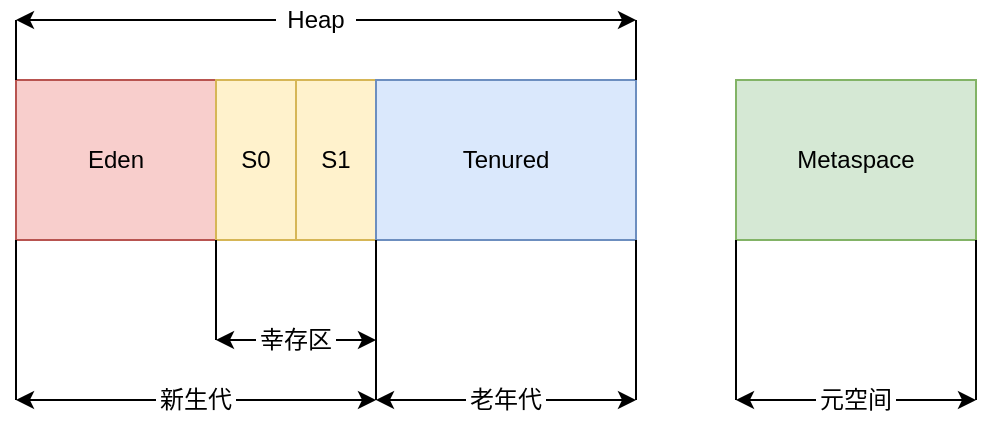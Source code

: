 <mxfile version="14.4.3" type="device"><diagram id="OUJKjMN6-fBnXgMiAub3" name="第 1 页"><mxGraphModel dx="621" dy="461" grid="1" gridSize="10" guides="1" tooltips="1" connect="1" arrows="1" fold="1" page="1" pageScale="1" pageWidth="827" pageHeight="1169" math="0" shadow="0"><root><mxCell id="0"/><mxCell id="1" parent="0"/><mxCell id="wSK8ClajvzD8IVWr7GL9-1" value="Eden" style="rounded=0;whiteSpace=wrap;html=1;fillColor=#f8cecc;strokeColor=#b85450;" vertex="1" parent="1"><mxGeometry x="160" y="120" width="100" height="80" as="geometry"/></mxCell><mxCell id="wSK8ClajvzD8IVWr7GL9-2" value="S0" style="rounded=0;whiteSpace=wrap;html=1;fillColor=#fff2cc;strokeColor=#d6b656;" vertex="1" parent="1"><mxGeometry x="260" y="120" width="40" height="80" as="geometry"/></mxCell><mxCell id="wSK8ClajvzD8IVWr7GL9-3" value="S1" style="rounded=0;whiteSpace=wrap;html=1;fillColor=#fff2cc;strokeColor=#d6b656;" vertex="1" parent="1"><mxGeometry x="300" y="120" width="40" height="80" as="geometry"/></mxCell><mxCell id="wSK8ClajvzD8IVWr7GL9-4" value="Tenured" style="rounded=0;whiteSpace=wrap;html=1;fillColor=#dae8fc;strokeColor=#6c8ebf;" vertex="1" parent="1"><mxGeometry x="340" y="120" width="130" height="80" as="geometry"/></mxCell><mxCell id="wSK8ClajvzD8IVWr7GL9-5" value="Metaspace" style="rounded=0;whiteSpace=wrap;html=1;fillColor=#d5e8d4;strokeColor=#82b366;" vertex="1" parent="1"><mxGeometry x="520" y="120" width="120" height="80" as="geometry"/></mxCell><mxCell id="wSK8ClajvzD8IVWr7GL9-7" value="" style="endArrow=none;html=1;entryX=0;entryY=1;entryDx=0;entryDy=0;" edge="1" parent="1" target="wSK8ClajvzD8IVWr7GL9-1"><mxGeometry width="50" height="50" relative="1" as="geometry"><mxPoint x="160" y="280" as="sourcePoint"/><mxPoint x="220" y="230" as="targetPoint"/></mxGeometry></mxCell><mxCell id="wSK8ClajvzD8IVWr7GL9-8" value="" style="endArrow=none;html=1;entryX=0;entryY=1;entryDx=0;entryDy=0;" edge="1" parent="1" target="wSK8ClajvzD8IVWr7GL9-2"><mxGeometry width="50" height="50" relative="1" as="geometry"><mxPoint x="260" y="250" as="sourcePoint"/><mxPoint x="170" y="210" as="targetPoint"/></mxGeometry></mxCell><mxCell id="wSK8ClajvzD8IVWr7GL9-9" value="" style="endArrow=none;html=1;entryX=1;entryY=1;entryDx=0;entryDy=0;" edge="1" parent="1" target="wSK8ClajvzD8IVWr7GL9-3"><mxGeometry width="50" height="50" relative="1" as="geometry"><mxPoint x="340" y="280" as="sourcePoint"/><mxPoint x="180" y="220" as="targetPoint"/></mxGeometry></mxCell><mxCell id="wSK8ClajvzD8IVWr7GL9-10" value="" style="endArrow=none;html=1;entryX=1;entryY=1;entryDx=0;entryDy=0;" edge="1" parent="1" target="wSK8ClajvzD8IVWr7GL9-4"><mxGeometry width="50" height="50" relative="1" as="geometry"><mxPoint x="470" y="280" as="sourcePoint"/><mxPoint x="190" y="230" as="targetPoint"/></mxGeometry></mxCell><mxCell id="wSK8ClajvzD8IVWr7GL9-11" value="" style="endArrow=none;html=1;entryX=1;entryY=1;entryDx=0;entryDy=0;" edge="1" parent="1" target="wSK8ClajvzD8IVWr7GL9-5"><mxGeometry width="50" height="50" relative="1" as="geometry"><mxPoint x="640" y="280" as="sourcePoint"/><mxPoint x="200" y="240" as="targetPoint"/></mxGeometry></mxCell><mxCell id="wSK8ClajvzD8IVWr7GL9-12" value="新生代" style="text;html=1;strokeColor=none;fillColor=none;align=center;verticalAlign=middle;whiteSpace=wrap;rounded=0;" vertex="1" parent="1"><mxGeometry x="230" y="270" width="40" height="20" as="geometry"/></mxCell><mxCell id="wSK8ClajvzD8IVWr7GL9-14" value="老年代" style="text;html=1;strokeColor=none;fillColor=none;align=center;verticalAlign=middle;whiteSpace=wrap;rounded=0;" vertex="1" parent="1"><mxGeometry x="385" y="270" width="40" height="20" as="geometry"/></mxCell><mxCell id="wSK8ClajvzD8IVWr7GL9-15" value="元空间" style="text;html=1;strokeColor=none;fillColor=none;align=center;verticalAlign=middle;whiteSpace=wrap;rounded=0;" vertex="1" parent="1"><mxGeometry x="560" y="270" width="40" height="20" as="geometry"/></mxCell><mxCell id="wSK8ClajvzD8IVWr7GL9-16" value="" style="endArrow=none;html=1;entryX=0;entryY=1;entryDx=0;entryDy=0;" edge="1" parent="1" target="wSK8ClajvzD8IVWr7GL9-5"><mxGeometry width="50" height="50" relative="1" as="geometry"><mxPoint x="520" y="280" as="sourcePoint"/><mxPoint x="480" y="210.0" as="targetPoint"/></mxGeometry></mxCell><mxCell id="wSK8ClajvzD8IVWr7GL9-17" value="幸存区" style="text;html=1;strokeColor=none;fillColor=none;align=center;verticalAlign=middle;whiteSpace=wrap;rounded=0;" vertex="1" parent="1"><mxGeometry x="280" y="240" width="40" height="20" as="geometry"/></mxCell><mxCell id="wSK8ClajvzD8IVWr7GL9-18" value="" style="endArrow=classic;html=1;exitX=1;exitY=0.5;exitDx=0;exitDy=0;" edge="1" parent="1" source="wSK8ClajvzD8IVWr7GL9-12"><mxGeometry width="50" height="50" relative="1" as="geometry"><mxPoint x="240" y="350" as="sourcePoint"/><mxPoint x="340" y="280" as="targetPoint"/></mxGeometry></mxCell><mxCell id="wSK8ClajvzD8IVWr7GL9-19" value="" style="endArrow=classic;html=1;exitX=0;exitY=0.5;exitDx=0;exitDy=0;" edge="1" parent="1" source="wSK8ClajvzD8IVWr7GL9-12"><mxGeometry width="50" height="50" relative="1" as="geometry"><mxPoint x="280" y="290" as="sourcePoint"/><mxPoint x="160" y="280" as="targetPoint"/></mxGeometry></mxCell><mxCell id="wSK8ClajvzD8IVWr7GL9-20" value="" style="endArrow=classic;html=1;exitX=1;exitY=0.5;exitDx=0;exitDy=0;" edge="1" parent="1" source="wSK8ClajvzD8IVWr7GL9-17"><mxGeometry width="50" height="50" relative="1" as="geometry"><mxPoint x="290" y="300" as="sourcePoint"/><mxPoint x="340" y="250" as="targetPoint"/></mxGeometry></mxCell><mxCell id="wSK8ClajvzD8IVWr7GL9-21" value="" style="endArrow=classic;html=1;exitX=0;exitY=0.5;exitDx=0;exitDy=0;" edge="1" parent="1" source="wSK8ClajvzD8IVWr7GL9-17"><mxGeometry width="50" height="50" relative="1" as="geometry"><mxPoint x="290" y="300" as="sourcePoint"/><mxPoint x="260" y="250" as="targetPoint"/></mxGeometry></mxCell><mxCell id="wSK8ClajvzD8IVWr7GL9-22" value="" style="endArrow=classic;html=1;exitX=0;exitY=0.5;exitDx=0;exitDy=0;" edge="1" parent="1" source="wSK8ClajvzD8IVWr7GL9-14"><mxGeometry width="50" height="50" relative="1" as="geometry"><mxPoint x="310" y="320" as="sourcePoint"/><mxPoint x="340" y="280" as="targetPoint"/></mxGeometry></mxCell><mxCell id="wSK8ClajvzD8IVWr7GL9-23" value="" style="endArrow=classic;html=1;exitX=1;exitY=0.5;exitDx=0;exitDy=0;" edge="1" parent="1" source="wSK8ClajvzD8IVWr7GL9-14"><mxGeometry width="50" height="50" relative="1" as="geometry"><mxPoint x="320" y="330" as="sourcePoint"/><mxPoint x="470" y="280" as="targetPoint"/></mxGeometry></mxCell><mxCell id="wSK8ClajvzD8IVWr7GL9-24" value="" style="endArrow=classic;html=1;exitX=0;exitY=0.5;exitDx=0;exitDy=0;" edge="1" parent="1" source="wSK8ClajvzD8IVWr7GL9-15"><mxGeometry width="50" height="50" relative="1" as="geometry"><mxPoint x="330" y="340" as="sourcePoint"/><mxPoint x="520" y="280" as="targetPoint"/></mxGeometry></mxCell><mxCell id="wSK8ClajvzD8IVWr7GL9-25" value="" style="endArrow=classic;html=1;exitX=1;exitY=0.5;exitDx=0;exitDy=0;" edge="1" parent="1" source="wSK8ClajvzD8IVWr7GL9-15"><mxGeometry width="50" height="50" relative="1" as="geometry"><mxPoint x="570" y="290" as="sourcePoint"/><mxPoint x="640" y="280" as="targetPoint"/></mxGeometry></mxCell><mxCell id="wSK8ClajvzD8IVWr7GL9-26" value="" style="endArrow=none;html=1;exitX=0;exitY=0;exitDx=0;exitDy=0;" edge="1" parent="1" source="wSK8ClajvzD8IVWr7GL9-1"><mxGeometry width="50" height="50" relative="1" as="geometry"><mxPoint x="150" y="110" as="sourcePoint"/><mxPoint x="160" y="90" as="targetPoint"/></mxGeometry></mxCell><mxCell id="wSK8ClajvzD8IVWr7GL9-27" value="" style="endArrow=none;html=1;exitX=1;exitY=0;exitDx=0;exitDy=0;" edge="1" parent="1" source="wSK8ClajvzD8IVWr7GL9-4"><mxGeometry width="50" height="50" relative="1" as="geometry"><mxPoint x="460" y="100" as="sourcePoint"/><mxPoint x="470" y="90" as="targetPoint"/></mxGeometry></mxCell><mxCell id="wSK8ClajvzD8IVWr7GL9-29" style="edgeStyle=orthogonalEdgeStyle;rounded=0;orthogonalLoop=1;jettySize=auto;html=1;" edge="1" parent="1" source="wSK8ClajvzD8IVWr7GL9-28"><mxGeometry relative="1" as="geometry"><mxPoint x="160" y="90" as="targetPoint"/></mxGeometry></mxCell><mxCell id="wSK8ClajvzD8IVWr7GL9-30" style="edgeStyle=orthogonalEdgeStyle;rounded=0;orthogonalLoop=1;jettySize=auto;html=1;" edge="1" parent="1" source="wSK8ClajvzD8IVWr7GL9-28"><mxGeometry relative="1" as="geometry"><mxPoint x="470" y="90" as="targetPoint"/></mxGeometry></mxCell><mxCell id="wSK8ClajvzD8IVWr7GL9-28" value="Heap" style="text;html=1;strokeColor=none;fillColor=none;align=center;verticalAlign=middle;whiteSpace=wrap;rounded=0;" vertex="1" parent="1"><mxGeometry x="290" y="80" width="40" height="20" as="geometry"/></mxCell></root></mxGraphModel></diagram></mxfile>